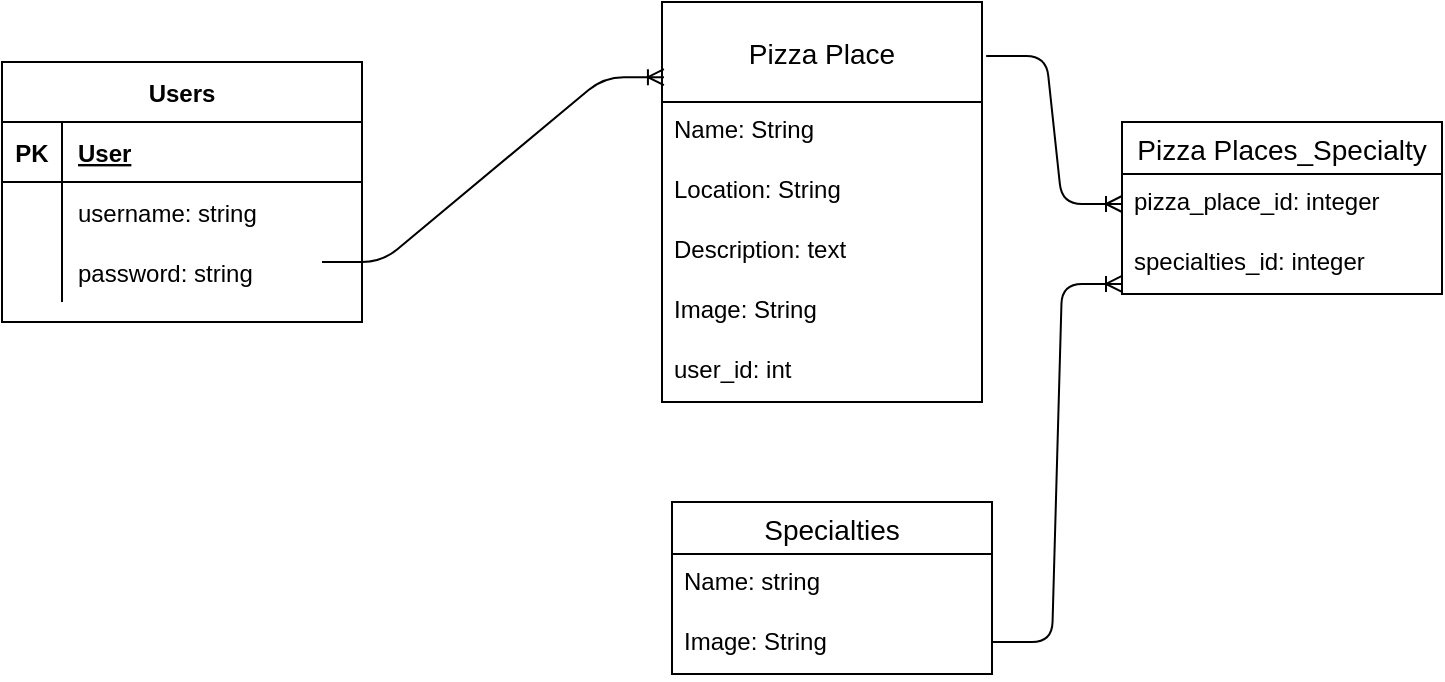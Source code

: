 <mxfile version="14.1.8" type="github">
  <diagram id="o44y8y1TYmUJrySM_bNa" name="Page-1">
    <mxGraphModel dx="825" dy="469" grid="1" gridSize="10" guides="1" tooltips="1" connect="1" arrows="1" fold="1" page="1" pageScale="1" pageWidth="850" pageHeight="1100" math="0" shadow="0">
      <root>
        <mxCell id="0" />
        <mxCell id="1" parent="0" />
        <mxCell id="roCuxCVAK9Nzl91GvUoK-2" value="Users" style="shape=table;startSize=30;container=1;collapsible=1;childLayout=tableLayout;fixedRows=1;rowLines=0;fontStyle=1;align=center;resizeLast=1;" vertex="1" parent="1">
          <mxGeometry x="90" y="110" width="180" height="130" as="geometry" />
        </mxCell>
        <mxCell id="roCuxCVAK9Nzl91GvUoK-3" value="" style="shape=partialRectangle;collapsible=0;dropTarget=0;pointerEvents=0;fillColor=none;top=0;left=0;bottom=1;right=0;points=[[0,0.5],[1,0.5]];portConstraint=eastwest;" vertex="1" parent="roCuxCVAK9Nzl91GvUoK-2">
          <mxGeometry y="30" width="180" height="30" as="geometry" />
        </mxCell>
        <mxCell id="roCuxCVAK9Nzl91GvUoK-4" value="PK" style="shape=partialRectangle;connectable=0;fillColor=none;top=0;left=0;bottom=0;right=0;fontStyle=1;overflow=hidden;" vertex="1" parent="roCuxCVAK9Nzl91GvUoK-3">
          <mxGeometry width="30" height="30" as="geometry" />
        </mxCell>
        <mxCell id="roCuxCVAK9Nzl91GvUoK-5" value="User" style="shape=partialRectangle;connectable=0;fillColor=none;top=0;left=0;bottom=0;right=0;align=left;spacingLeft=6;fontStyle=5;overflow=hidden;" vertex="1" parent="roCuxCVAK9Nzl91GvUoK-3">
          <mxGeometry x="30" width="150" height="30" as="geometry" />
        </mxCell>
        <mxCell id="roCuxCVAK9Nzl91GvUoK-6" value="" style="shape=partialRectangle;collapsible=0;dropTarget=0;pointerEvents=0;fillColor=none;top=0;left=0;bottom=0;right=0;points=[[0,0.5],[1,0.5]];portConstraint=eastwest;" vertex="1" parent="roCuxCVAK9Nzl91GvUoK-2">
          <mxGeometry y="60" width="180" height="30" as="geometry" />
        </mxCell>
        <mxCell id="roCuxCVAK9Nzl91GvUoK-7" value="" style="shape=partialRectangle;connectable=0;fillColor=none;top=0;left=0;bottom=0;right=0;editable=1;overflow=hidden;" vertex="1" parent="roCuxCVAK9Nzl91GvUoK-6">
          <mxGeometry width="30" height="30" as="geometry" />
        </mxCell>
        <mxCell id="roCuxCVAK9Nzl91GvUoK-8" value="username: string" style="shape=partialRectangle;connectable=0;fillColor=none;top=0;left=0;bottom=0;right=0;align=left;spacingLeft=6;overflow=hidden;" vertex="1" parent="roCuxCVAK9Nzl91GvUoK-6">
          <mxGeometry x="30" width="150" height="30" as="geometry" />
        </mxCell>
        <mxCell id="roCuxCVAK9Nzl91GvUoK-9" value="" style="shape=partialRectangle;collapsible=0;dropTarget=0;pointerEvents=0;fillColor=none;top=0;left=0;bottom=0;right=0;points=[[0,0.5],[1,0.5]];portConstraint=eastwest;" vertex="1" parent="roCuxCVAK9Nzl91GvUoK-2">
          <mxGeometry y="90" width="180" height="30" as="geometry" />
        </mxCell>
        <mxCell id="roCuxCVAK9Nzl91GvUoK-10" value="" style="shape=partialRectangle;connectable=0;fillColor=none;top=0;left=0;bottom=0;right=0;editable=1;overflow=hidden;" vertex="1" parent="roCuxCVAK9Nzl91GvUoK-9">
          <mxGeometry width="30" height="30" as="geometry" />
        </mxCell>
        <mxCell id="roCuxCVAK9Nzl91GvUoK-11" value="password: string" style="shape=partialRectangle;connectable=0;fillColor=none;top=0;left=0;bottom=0;right=0;align=left;spacingLeft=6;overflow=hidden;" vertex="1" parent="roCuxCVAK9Nzl91GvUoK-9">
          <mxGeometry x="30" width="150" height="30" as="geometry" />
        </mxCell>
        <mxCell id="roCuxCVAK9Nzl91GvUoK-15" value="Pizza Place" style="swimlane;fontStyle=0;childLayout=stackLayout;horizontal=1;startSize=50;horizontalStack=0;resizeParent=1;resizeParentMax=0;resizeLast=0;collapsible=1;marginBottom=0;align=center;fontSize=14;" vertex="1" parent="1">
          <mxGeometry x="420" y="80" width="160" height="200" as="geometry">
            <mxRectangle x="280" y="270" width="110" height="26" as="alternateBounds" />
          </mxGeometry>
        </mxCell>
        <mxCell id="roCuxCVAK9Nzl91GvUoK-16" value="Name: String" style="text;strokeColor=none;fillColor=none;spacingLeft=4;spacingRight=4;overflow=hidden;rotatable=0;points=[[0,0.5],[1,0.5]];portConstraint=eastwest;fontSize=12;" vertex="1" parent="roCuxCVAK9Nzl91GvUoK-15">
          <mxGeometry y="50" width="160" height="30" as="geometry" />
        </mxCell>
        <mxCell id="roCuxCVAK9Nzl91GvUoK-17" value="Location: String" style="text;strokeColor=none;fillColor=none;spacingLeft=4;spacingRight=4;overflow=hidden;rotatable=0;points=[[0,0.5],[1,0.5]];portConstraint=eastwest;fontSize=12;" vertex="1" parent="roCuxCVAK9Nzl91GvUoK-15">
          <mxGeometry y="80" width="160" height="30" as="geometry" />
        </mxCell>
        <mxCell id="roCuxCVAK9Nzl91GvUoK-18" value="Description: text&#xa;&#xa;Image: " style="text;strokeColor=none;fillColor=none;spacingLeft=4;spacingRight=4;overflow=hidden;rotatable=0;points=[[0,0.5],[1,0.5]];portConstraint=eastwest;fontSize=12;" vertex="1" parent="roCuxCVAK9Nzl91GvUoK-15">
          <mxGeometry y="110" width="160" height="30" as="geometry" />
        </mxCell>
        <mxCell id="roCuxCVAK9Nzl91GvUoK-24" value="Image: String&#xa;&#xa;" style="text;strokeColor=none;fillColor=none;spacingLeft=4;spacingRight=4;overflow=hidden;rotatable=0;points=[[0,0.5],[1,0.5]];portConstraint=eastwest;fontSize=12;" vertex="1" parent="roCuxCVAK9Nzl91GvUoK-15">
          <mxGeometry y="140" width="160" height="30" as="geometry" />
        </mxCell>
        <mxCell id="roCuxCVAK9Nzl91GvUoK-26" value="user_id: int" style="text;strokeColor=none;fillColor=none;spacingLeft=4;spacingRight=4;overflow=hidden;rotatable=0;points=[[0,0.5],[1,0.5]];portConstraint=eastwest;fontSize=12;" vertex="1" parent="roCuxCVAK9Nzl91GvUoK-15">
          <mxGeometry y="170" width="160" height="30" as="geometry" />
        </mxCell>
        <mxCell id="roCuxCVAK9Nzl91GvUoK-25" value="" style="edgeStyle=entityRelationEdgeStyle;fontSize=12;html=1;endArrow=ERoneToMany;entryX=0.006;entryY=0.188;entryDx=0;entryDy=0;entryPerimeter=0;" edge="1" parent="1" target="roCuxCVAK9Nzl91GvUoK-15">
          <mxGeometry width="100" height="100" relative="1" as="geometry">
            <mxPoint x="250" y="210" as="sourcePoint" />
            <mxPoint x="350" y="110" as="targetPoint" />
          </mxGeometry>
        </mxCell>
        <mxCell id="roCuxCVAK9Nzl91GvUoK-27" value="Specialties" style="swimlane;fontStyle=0;childLayout=stackLayout;horizontal=1;startSize=26;horizontalStack=0;resizeParent=1;resizeParentMax=0;resizeLast=0;collapsible=1;marginBottom=0;align=center;fontSize=14;" vertex="1" parent="1">
          <mxGeometry x="425" y="330" width="160" height="86" as="geometry" />
        </mxCell>
        <mxCell id="roCuxCVAK9Nzl91GvUoK-28" value="Name: string" style="text;strokeColor=none;fillColor=none;spacingLeft=4;spacingRight=4;overflow=hidden;rotatable=0;points=[[0,0.5],[1,0.5]];portConstraint=eastwest;fontSize=12;" vertex="1" parent="roCuxCVAK9Nzl91GvUoK-27">
          <mxGeometry y="26" width="160" height="30" as="geometry" />
        </mxCell>
        <mxCell id="roCuxCVAK9Nzl91GvUoK-29" value="Image: String" style="text;strokeColor=none;fillColor=none;spacingLeft=4;spacingRight=4;overflow=hidden;rotatable=0;points=[[0,0.5],[1,0.5]];portConstraint=eastwest;fontSize=12;" vertex="1" parent="roCuxCVAK9Nzl91GvUoK-27">
          <mxGeometry y="56" width="160" height="30" as="geometry" />
        </mxCell>
        <mxCell id="roCuxCVAK9Nzl91GvUoK-32" value="Pizza Places_Specialty" style="swimlane;fontStyle=0;childLayout=stackLayout;horizontal=1;startSize=26;horizontalStack=0;resizeParent=1;resizeParentMax=0;resizeLast=0;collapsible=1;marginBottom=0;align=center;fontSize=14;" vertex="1" parent="1">
          <mxGeometry x="650" y="140" width="160" height="86" as="geometry" />
        </mxCell>
        <mxCell id="roCuxCVAK9Nzl91GvUoK-33" value="pizza_place_id: integer" style="text;strokeColor=none;fillColor=none;spacingLeft=4;spacingRight=4;overflow=hidden;rotatable=0;points=[[0,0.5],[1,0.5]];portConstraint=eastwest;fontSize=12;" vertex="1" parent="roCuxCVAK9Nzl91GvUoK-32">
          <mxGeometry y="26" width="160" height="30" as="geometry" />
        </mxCell>
        <mxCell id="roCuxCVAK9Nzl91GvUoK-34" value="specialties_id: integer" style="text;strokeColor=none;fillColor=none;spacingLeft=4;spacingRight=4;overflow=hidden;rotatable=0;points=[[0,0.5],[1,0.5]];portConstraint=eastwest;fontSize=12;" vertex="1" parent="roCuxCVAK9Nzl91GvUoK-32">
          <mxGeometry y="56" width="160" height="30" as="geometry" />
        </mxCell>
        <mxCell id="roCuxCVAK9Nzl91GvUoK-36" value="" style="edgeStyle=entityRelationEdgeStyle;fontSize=12;html=1;endArrow=ERoneToMany;exitX=1.013;exitY=0.135;exitDx=0;exitDy=0;exitPerimeter=0;entryX=0;entryY=0.5;entryDx=0;entryDy=0;" edge="1" parent="1" source="roCuxCVAK9Nzl91GvUoK-15" target="roCuxCVAK9Nzl91GvUoK-33">
          <mxGeometry width="100" height="100" relative="1" as="geometry">
            <mxPoint x="590" y="130" as="sourcePoint" />
            <mxPoint x="690" y="30" as="targetPoint" />
          </mxGeometry>
        </mxCell>
        <mxCell id="roCuxCVAK9Nzl91GvUoK-37" value="" style="edgeStyle=entityRelationEdgeStyle;fontSize=12;html=1;endArrow=ERoneToMany;entryX=0;entryY=0.833;entryDx=0;entryDy=0;entryPerimeter=0;" edge="1" parent="1" target="roCuxCVAK9Nzl91GvUoK-34">
          <mxGeometry width="100" height="100" relative="1" as="geometry">
            <mxPoint x="585" y="400" as="sourcePoint" />
            <mxPoint x="685" y="300" as="targetPoint" />
          </mxGeometry>
        </mxCell>
      </root>
    </mxGraphModel>
  </diagram>
</mxfile>
